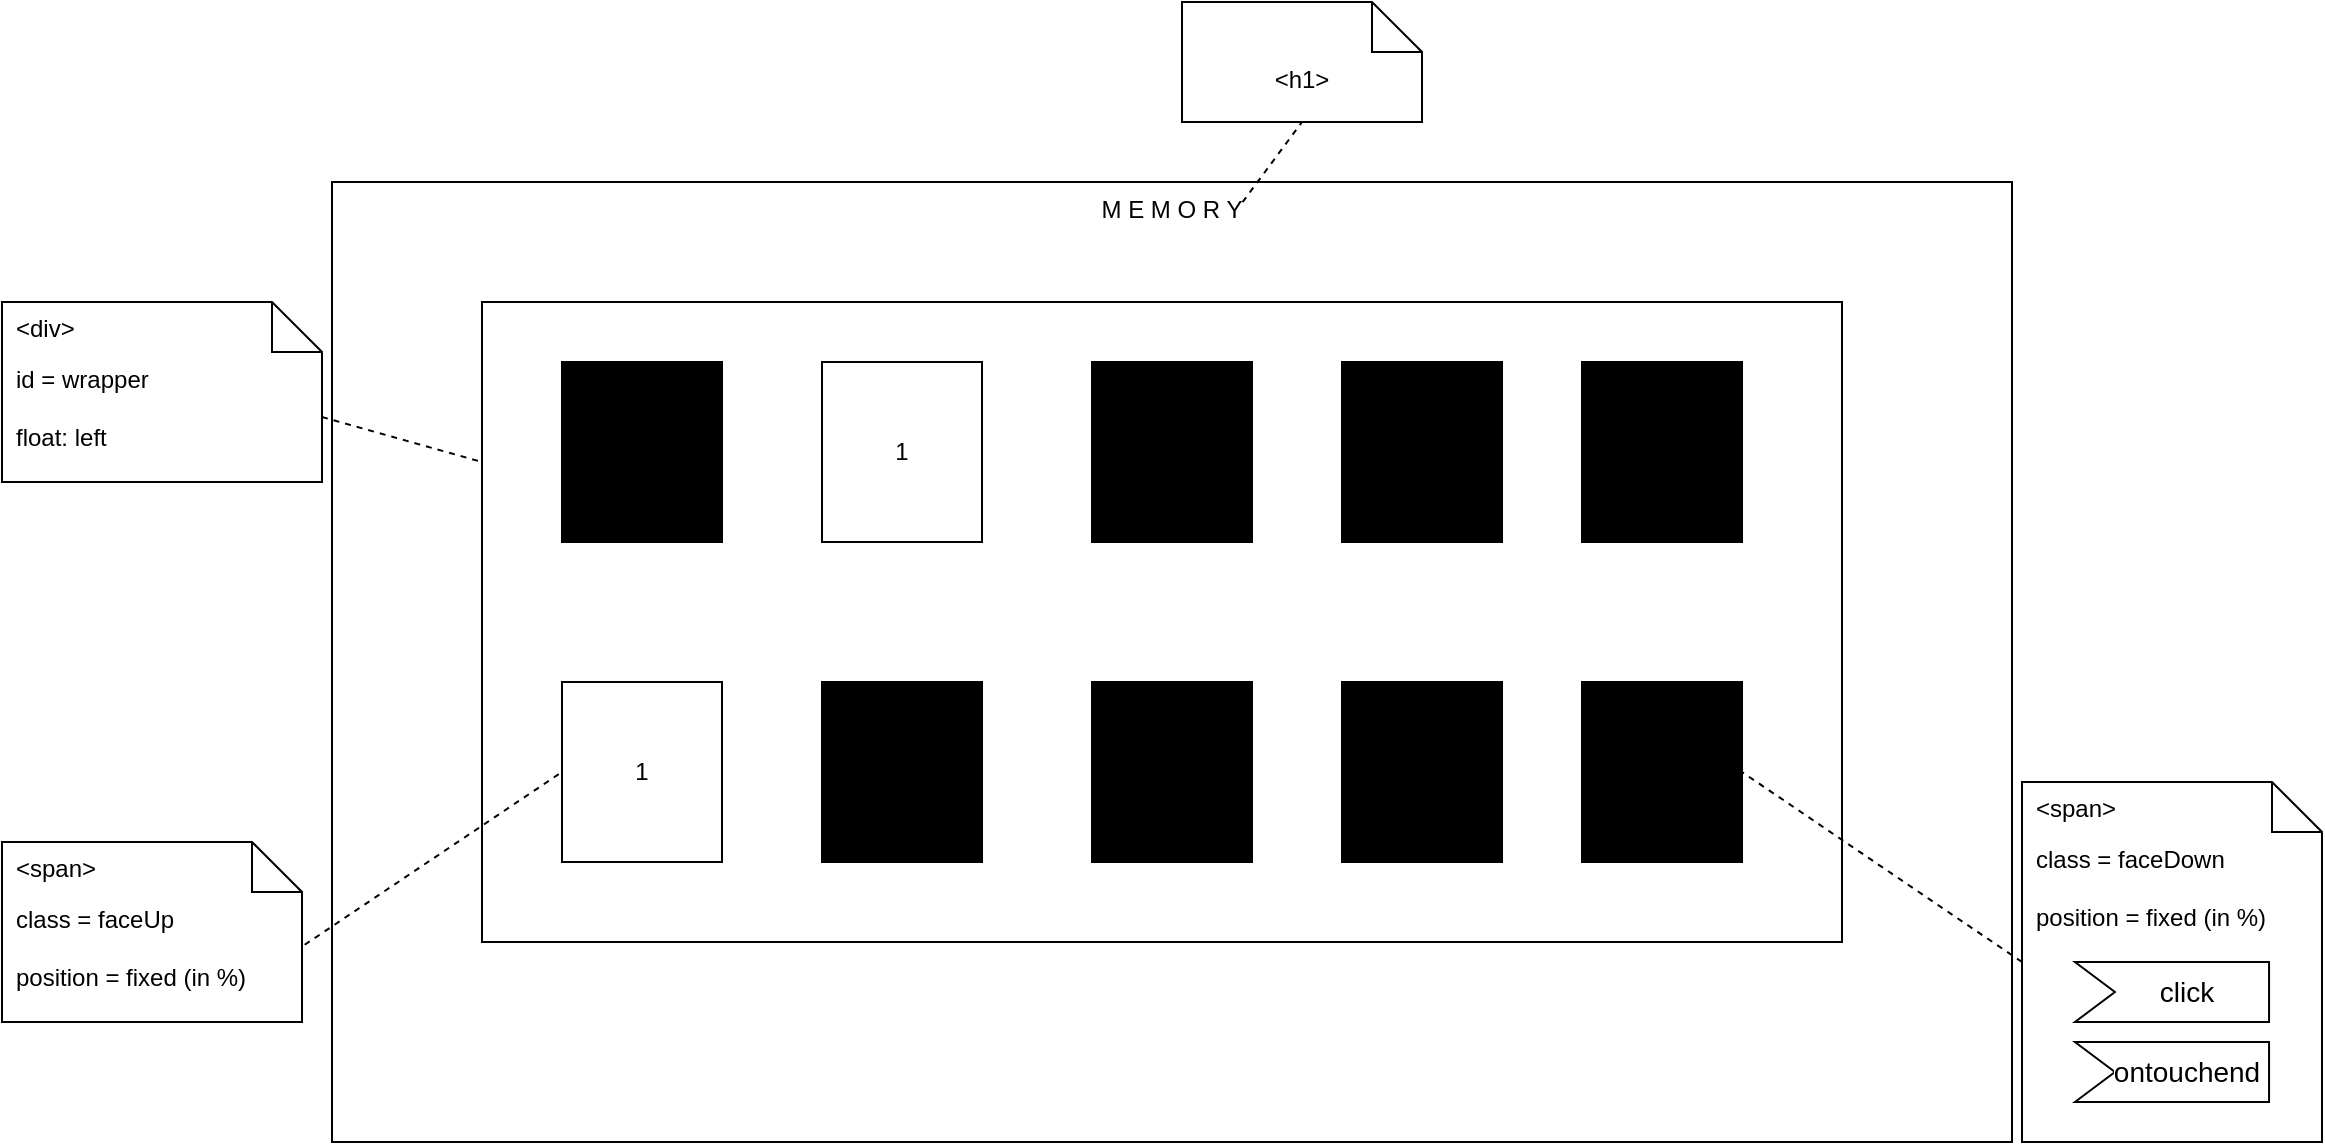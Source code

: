 <mxfile version="17.4.2" type="device"><diagram id="k7LH5VqgQ3BQW5dL7byc" name="Page-1"><mxGraphModel dx="1346" dy="754" grid="1" gridSize="10" guides="1" tooltips="1" connect="1" arrows="1" fold="1" page="1" pageScale="1" pageWidth="1169" pageHeight="827" math="0" shadow="0"><root><mxCell id="0"/><mxCell id="1" parent="0"/><mxCell id="Whpl_ROYxToXwVT_FHbe-1" value="M E M O R Y" style="rounded=0;whiteSpace=wrap;html=1;verticalAlign=top;" vertex="1" parent="1"><mxGeometry x="165" y="180" width="840" height="480" as="geometry"/></mxCell><mxCell id="Whpl_ROYxToXwVT_FHbe-2" value="" style="rounded=0;whiteSpace=wrap;html=1;" vertex="1" parent="1"><mxGeometry x="240" y="240" width="680" height="320" as="geometry"/></mxCell><mxCell id="Whpl_ROYxToXwVT_FHbe-4" value="" style="rounded=0;whiteSpace=wrap;html=1;labelBackgroundColor=#FFFFFF;fillColor=#000000;" vertex="1" parent="1"><mxGeometry x="280" y="270" width="80" height="90" as="geometry"/></mxCell><mxCell id="Whpl_ROYxToXwVT_FHbe-5" value="1" style="rounded=0;whiteSpace=wrap;html=1;" vertex="1" parent="1"><mxGeometry x="410" y="270" width="80" height="90" as="geometry"/></mxCell><mxCell id="Whpl_ROYxToXwVT_FHbe-6" value="" style="rounded=0;whiteSpace=wrap;html=1;fillColor=#000000;" vertex="1" parent="1"><mxGeometry x="545" y="270" width="80" height="90" as="geometry"/></mxCell><mxCell id="Whpl_ROYxToXwVT_FHbe-7" value="" style="rounded=0;whiteSpace=wrap;html=1;fillColor=#000000;" vertex="1" parent="1"><mxGeometry x="670" y="270" width="80" height="90" as="geometry"/></mxCell><mxCell id="Whpl_ROYxToXwVT_FHbe-8" value="" style="rounded=0;whiteSpace=wrap;html=1;fillColor=#000000;" vertex="1" parent="1"><mxGeometry x="790" y="270" width="80" height="90" as="geometry"/></mxCell><mxCell id="Whpl_ROYxToXwVT_FHbe-9" value="1" style="rounded=0;whiteSpace=wrap;html=1;" vertex="1" parent="1"><mxGeometry x="280" y="430" width="80" height="90" as="geometry"/></mxCell><mxCell id="Whpl_ROYxToXwVT_FHbe-10" value="" style="rounded=0;whiteSpace=wrap;html=1;fillColor=#000000;" vertex="1" parent="1"><mxGeometry x="410" y="430" width="80" height="90" as="geometry"/></mxCell><mxCell id="Whpl_ROYxToXwVT_FHbe-11" value="" style="rounded=0;whiteSpace=wrap;html=1;fillColor=#000000;" vertex="1" parent="1"><mxGeometry x="545" y="430" width="80" height="90" as="geometry"/></mxCell><mxCell id="Whpl_ROYxToXwVT_FHbe-12" value="" style="rounded=0;whiteSpace=wrap;html=1;fillColor=#000000;" vertex="1" parent="1"><mxGeometry x="670" y="430" width="80" height="90" as="geometry"/></mxCell><mxCell id="Whpl_ROYxToXwVT_FHbe-13" value="" style="rounded=0;whiteSpace=wrap;html=1;fillColor=#000000;" vertex="1" parent="1"><mxGeometry x="790" y="430" width="80" height="90" as="geometry"/></mxCell><mxCell id="Whpl_ROYxToXwVT_FHbe-15" value="class = faceUp&lt;br&gt;&lt;br&gt;position = fixed (in %)" style="shape=note2;boundedLbl=1;whiteSpace=wrap;html=1;size=25;verticalAlign=top;align=left;spacingLeft=5;labelBackgroundColor=#FFFFFF;fillColor=#FFFFFF;" vertex="1" parent="1"><mxGeometry y="510" width="150" height="90" as="geometry"/></mxCell><mxCell id="Whpl_ROYxToXwVT_FHbe-16" value="&lt;span&gt;" style="resizeWidth=1;part=1;strokeColor=none;fillColor=none;align=left;spacingLeft=5;labelBackgroundColor=#FFFFFF;" vertex="1" parent="Whpl_ROYxToXwVT_FHbe-15"><mxGeometry width="141.176" height="25" relative="1" as="geometry"/></mxCell><mxCell id="Whpl_ROYxToXwVT_FHbe-19" value="id = wrapper&lt;br&gt;&lt;br&gt;float: left" style="shape=note2;boundedLbl=1;whiteSpace=wrap;html=1;size=25;verticalAlign=top;align=left;spacingLeft=5;labelBackgroundColor=#FFFFFF;fillColor=#FFFFFF;" vertex="1" parent="1"><mxGeometry y="240" width="160" height="90" as="geometry"/></mxCell><mxCell id="Whpl_ROYxToXwVT_FHbe-20" value="&lt;div&gt;" style="resizeWidth=1;part=1;strokeColor=none;fillColor=none;align=left;spacingLeft=5;labelBackgroundColor=#FFFFFF;" vertex="1" parent="Whpl_ROYxToXwVT_FHbe-19"><mxGeometry width="160" height="25" relative="1" as="geometry"/></mxCell><mxCell id="Whpl_ROYxToXwVT_FHbe-22" value="class = faceDown&lt;br&gt;&lt;br&gt;position = fixed (in %)" style="shape=note2;boundedLbl=1;whiteSpace=wrap;html=1;size=25;verticalAlign=top;align=left;spacingLeft=5;labelBackgroundColor=#FFFFFF;fillColor=#FFFFFF;" vertex="1" parent="1"><mxGeometry x="1010" y="480" width="150" height="180" as="geometry"/></mxCell><mxCell id="Whpl_ROYxToXwVT_FHbe-23" value="&lt;span&gt;" style="resizeWidth=1;part=1;strokeColor=none;fillColor=none;align=left;spacingLeft=5;labelBackgroundColor=#FFFFFF;" vertex="1" parent="Whpl_ROYxToXwVT_FHbe-22"><mxGeometry width="141.176" height="25" relative="1" as="geometry"/></mxCell><mxCell id="Whpl_ROYxToXwVT_FHbe-24" value="click" style="html=1;shape=mxgraph.infographic.ribbonSimple;notch1=20;notch2=0;align=center;verticalAlign=middle;fontSize=14;fontStyle=0;fillColor=#FFFFFF;flipH=0;spacingRight=0;spacingLeft=14;labelBackgroundColor=#FFFFFF;" vertex="1" parent="Whpl_ROYxToXwVT_FHbe-22"><mxGeometry x="26.47" y="90" width="97.059" height="30" as="geometry"/></mxCell><mxCell id="Whpl_ROYxToXwVT_FHbe-25" value="ontouchend" style="html=1;shape=mxgraph.infographic.ribbonSimple;notch1=20;notch2=0;align=center;verticalAlign=middle;fontSize=14;fontStyle=0;fillColor=#FFFFFF;flipH=0;spacingRight=0;spacingLeft=14;labelBackgroundColor=#FFFFFF;" vertex="1" parent="Whpl_ROYxToXwVT_FHbe-22"><mxGeometry x="26.47" y="130" width="97.059" height="30" as="geometry"/></mxCell><mxCell id="Whpl_ROYxToXwVT_FHbe-28" value="&amp;lt;h1&amp;gt;" style="shape=note2;boundedLbl=1;whiteSpace=wrap;html=1;size=25;verticalAlign=top;align=center;labelBackgroundColor=#FFFFFF;fillColor=#FFFFFF;" vertex="1" parent="1"><mxGeometry x="590" y="90" width="120" height="60" as="geometry"/></mxCell><mxCell id="Whpl_ROYxToXwVT_FHbe-29" value="" style="endArrow=none;dashed=1;html=1;rounded=0;exitX=0;exitY=0;exitDx=160;exitDy=57.5;exitPerimeter=0;entryX=0;entryY=0.25;entryDx=0;entryDy=0;" edge="1" parent="1" source="Whpl_ROYxToXwVT_FHbe-19" target="Whpl_ROYxToXwVT_FHbe-2"><mxGeometry width="50" height="50" relative="1" as="geometry"><mxPoint x="390" y="380" as="sourcePoint"/><mxPoint x="440" y="330" as="targetPoint"/></mxGeometry></mxCell><mxCell id="Whpl_ROYxToXwVT_FHbe-30" value="" style="endArrow=none;dashed=1;html=1;rounded=0;exitX=1.009;exitY=0.571;exitDx=0;exitDy=0;exitPerimeter=0;entryX=0;entryY=0.5;entryDx=0;entryDy=0;" edge="1" parent="1" source="Whpl_ROYxToXwVT_FHbe-15" target="Whpl_ROYxToXwVT_FHbe-9"><mxGeometry width="50" height="50" relative="1" as="geometry"><mxPoint x="390" y="380" as="sourcePoint"/><mxPoint x="440" y="330" as="targetPoint"/></mxGeometry></mxCell><mxCell id="Whpl_ROYxToXwVT_FHbe-31" value="" style="endArrow=none;dashed=1;html=1;rounded=0;entryX=1;entryY=0.5;entryDx=0;entryDy=0;exitX=0;exitY=0.5;exitDx=0;exitDy=0;exitPerimeter=0;" edge="1" parent="1" source="Whpl_ROYxToXwVT_FHbe-22" target="Whpl_ROYxToXwVT_FHbe-13"><mxGeometry width="50" height="50" relative="1" as="geometry"><mxPoint x="660" y="550" as="sourcePoint"/><mxPoint x="710" y="500" as="targetPoint"/></mxGeometry></mxCell><mxCell id="Whpl_ROYxToXwVT_FHbe-32" value="" style="endArrow=none;dashed=1;html=1;rounded=0;entryX=0.5;entryY=1;entryDx=0;entryDy=0;entryPerimeter=0;exitX=0.542;exitY=0.021;exitDx=0;exitDy=0;exitPerimeter=0;" edge="1" parent="1" source="Whpl_ROYxToXwVT_FHbe-1" target="Whpl_ROYxToXwVT_FHbe-28"><mxGeometry width="50" height="50" relative="1" as="geometry"><mxPoint x="720" y="160" as="sourcePoint"/><mxPoint x="710" y="160" as="targetPoint"/></mxGeometry></mxCell></root></mxGraphModel></diagram></mxfile>